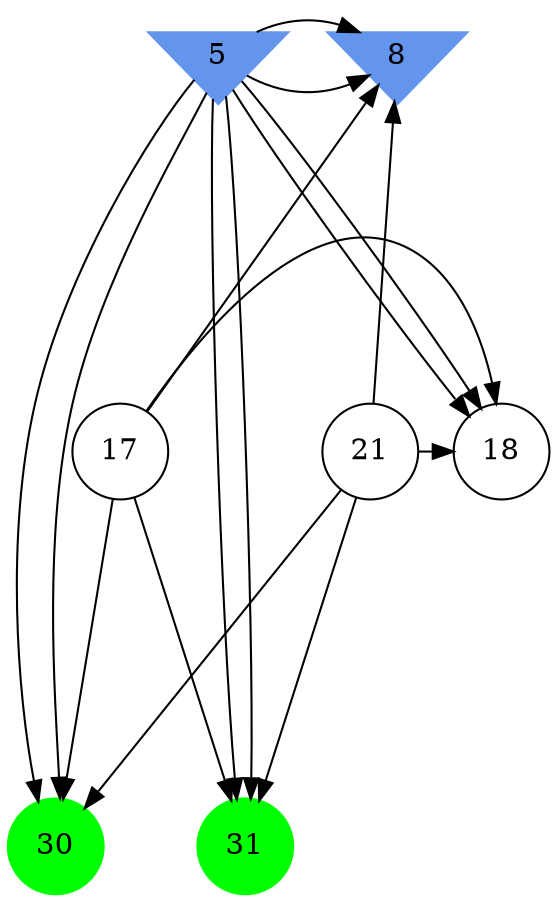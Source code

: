 digraph brain {
	ranksep=2.0;
	5 [shape=invtriangle,style=filled,color=cornflowerblue];
	8 [shape=invtriangle,style=filled,color=cornflowerblue];
	17 [shape=circle,color=black];
	18 [shape=circle,color=black];
	21 [shape=circle,color=black];
	30 [shape=circle,style=filled,color=green];
	31 [shape=circle,style=filled,color=green];
	17	->	8;
	17	->	31;
	17	->	18;
	17	->	30;
	5	->	8;
	5	->	31;
	5	->	18;
	5	->	30;
	21	->	8;
	21	->	31;
	21	->	18;
	21	->	30;
	5	->	8;
	5	->	31;
	5	->	18;
	5	->	30;
	{ rank=same; 5; 8; }
	{ rank=same; 17; 18; 21; }
	{ rank=same; 30; 31; }
}
